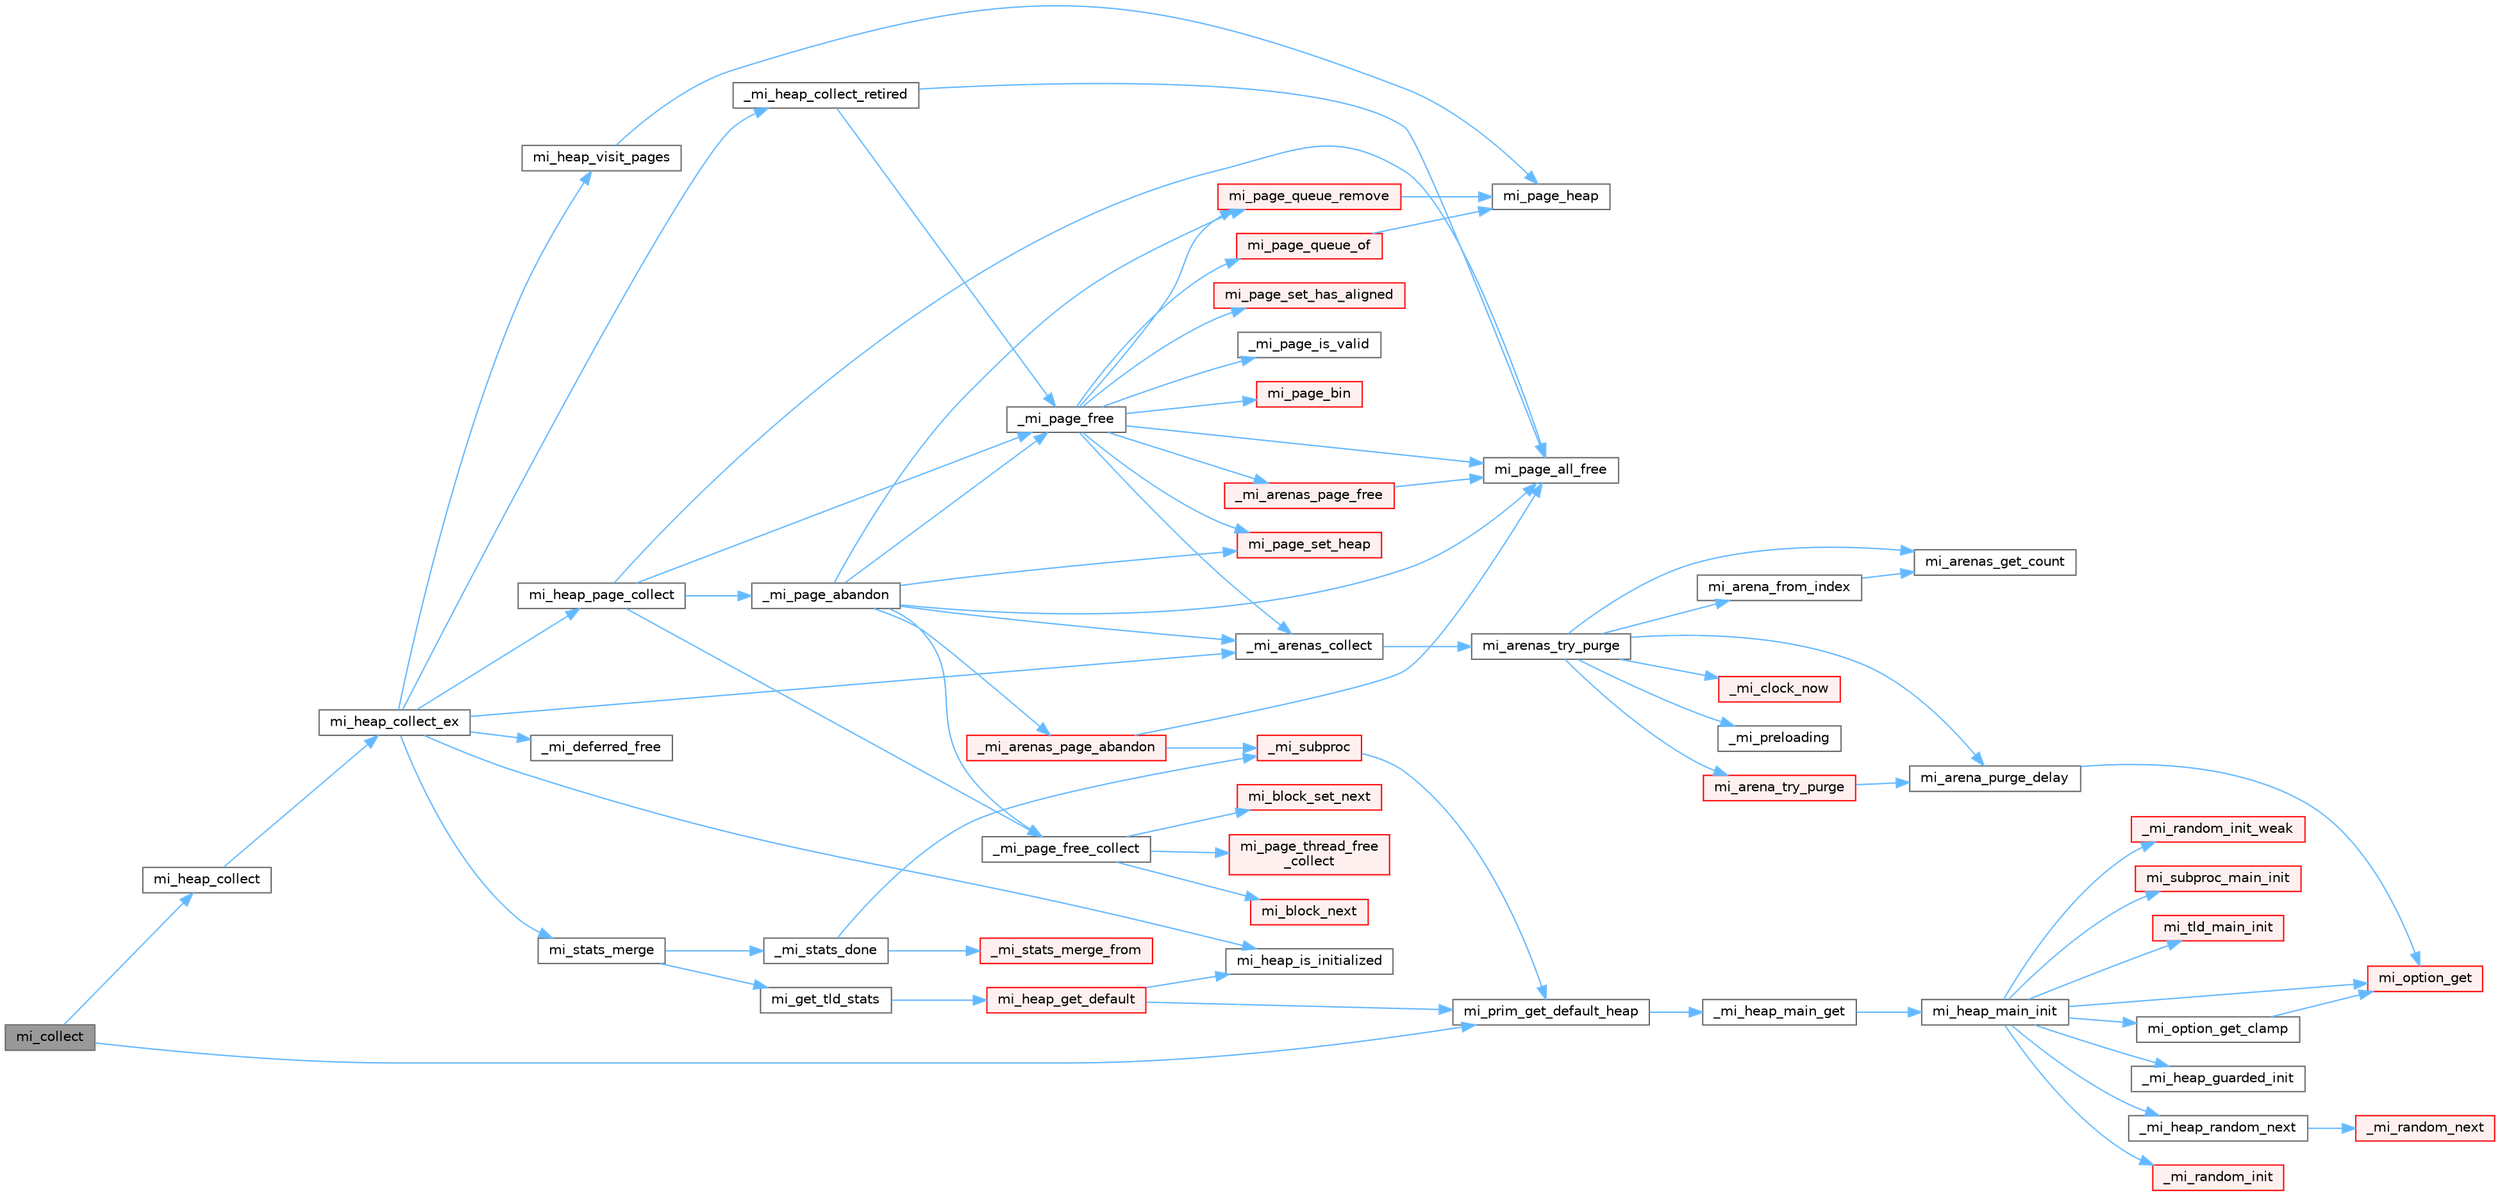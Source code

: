 digraph "mi_collect"
{
 // LATEX_PDF_SIZE
  bgcolor="transparent";
  edge [fontname=Helvetica,fontsize=10,labelfontname=Helvetica,labelfontsize=10];
  node [fontname=Helvetica,fontsize=10,shape=box,height=0.2,width=0.4];
  rankdir="LR";
  Node1 [id="Node000001",label="mi_collect",height=0.2,width=0.4,color="gray40", fillcolor="grey60", style="filled", fontcolor="black",tooltip=" "];
  Node1 -> Node2 [id="edge1_Node000001_Node000002",color="steelblue1",style="solid",tooltip=" "];
  Node2 [id="Node000002",label="mi_heap_collect",height=0.2,width=0.4,color="grey40", fillcolor="white", style="filled",URL="$group__heap.html#ga7922f7495cde30b1984d0e6072419298",tooltip="Release outstanding resources in a specific heap."];
  Node2 -> Node3 [id="edge2_Node000002_Node000003",color="steelblue1",style="solid",tooltip=" "];
  Node3 [id="Node000003",label="mi_heap_collect_ex",height=0.2,width=0.4,color="grey40", fillcolor="white", style="filled",URL="$heap_8c.html#a13231466662ebaf79b77c254d4c7f389",tooltip=" "];
  Node3 -> Node4 [id="edge3_Node000003_Node000004",color="steelblue1",style="solid",tooltip=" "];
  Node4 [id="Node000004",label="_mi_arenas_collect",height=0.2,width=0.4,color="grey40", fillcolor="white", style="filled",URL="$arena_8c.html#a6f7e5b0577ff900eb89e76701c43672f",tooltip=" "];
  Node4 -> Node5 [id="edge4_Node000004_Node000005",color="steelblue1",style="solid",tooltip=" "];
  Node5 [id="Node000005",label="mi_arenas_try_purge",height=0.2,width=0.4,color="grey40", fillcolor="white", style="filled",URL="$arena_8c.html#ac997f1c19808513c9d007b6d1877a349",tooltip=" "];
  Node5 -> Node6 [id="edge5_Node000005_Node000006",color="steelblue1",style="solid",tooltip=" "];
  Node6 [id="Node000006",label="_mi_clock_now",height=0.2,width=0.4,color="red", fillcolor="#FFF0F0", style="filled",URL="$stats_8c.html#a93c8529a1e3131fd656d6d3fa42198ee",tooltip=" "];
  Node5 -> Node9 [id="edge6_Node000005_Node000009",color="steelblue1",style="solid",tooltip=" "];
  Node9 [id="Node000009",label="_mi_preloading",height=0.2,width=0.4,color="grey40", fillcolor="white", style="filled",URL="$_e_a_s_t_l_2packages_2mimalloc_2src_2init_8c.html#a404be8b4c0576588270fde0b2a4d7832",tooltip=" "];
  Node5 -> Node10 [id="edge7_Node000005_Node000010",color="steelblue1",style="solid",tooltip=" "];
  Node10 [id="Node000010",label="mi_arena_from_index",height=0.2,width=0.4,color="grey40", fillcolor="white", style="filled",URL="$arena_8c.html#a36f786226917589e0170b8cc5a3b1422",tooltip=" "];
  Node10 -> Node11 [id="edge8_Node000010_Node000011",color="steelblue1",style="solid",tooltip=" "];
  Node11 [id="Node000011",label="mi_arenas_get_count",height=0.2,width=0.4,color="grey40", fillcolor="white", style="filled",URL="$arena_8c.html#a53b7d8b069c573f5648477176a595148",tooltip=" "];
  Node5 -> Node12 [id="edge9_Node000005_Node000012",color="steelblue1",style="solid",tooltip=" "];
  Node12 [id="Node000012",label="mi_arena_purge_delay",height=0.2,width=0.4,color="grey40", fillcolor="white", style="filled",URL="$arena_8c.html#abf54c4e28e45932723209cba84f05ce3",tooltip=" "];
  Node12 -> Node13 [id="edge10_Node000012_Node000013",color="steelblue1",style="solid",tooltip=" "];
  Node13 [id="Node000013",label="mi_option_get",height=0.2,width=0.4,color="red", fillcolor="#FFF0F0", style="filled",URL="$group__options.html#ga7e8af195cc81d3fa64ccf2662caa565a",tooltip=" "];
  Node5 -> Node47 [id="edge11_Node000005_Node000047",color="steelblue1",style="solid",tooltip=" "];
  Node47 [id="Node000047",label="mi_arena_try_purge",height=0.2,width=0.4,color="red", fillcolor="#FFF0F0", style="filled",URL="$arena_8c.html#a5b43de7eba76b5563dcf32a1dc823eed",tooltip=" "];
  Node47 -> Node12 [id="edge12_Node000047_Node000012",color="steelblue1",style="solid",tooltip=" "];
  Node5 -> Node11 [id="edge13_Node000005_Node000011",color="steelblue1",style="solid",tooltip=" "];
  Node3 -> Node132 [id="edge14_Node000003_Node000132",color="steelblue1",style="solid",tooltip=" "];
  Node132 [id="Node000132",label="_mi_deferred_free",height=0.2,width=0.4,color="grey40", fillcolor="white", style="filled",URL="$_e_a_s_t_l_2packages_2mimalloc_2include_2mimalloc_2internal_8h.html#aede81c520000cbb08ad669e096c94d51",tooltip=" "];
  Node3 -> Node133 [id="edge15_Node000003_Node000133",color="steelblue1",style="solid",tooltip=" "];
  Node133 [id="Node000133",label="_mi_heap_collect_retired",height=0.2,width=0.4,color="grey40", fillcolor="white", style="filled",URL="$page_8c.html#abc5253b4341c8d7eab888068e4f9b951",tooltip=" "];
  Node133 -> Node134 [id="edge16_Node000133_Node000134",color="steelblue1",style="solid",tooltip=" "];
  Node134 [id="Node000134",label="_mi_page_free",height=0.2,width=0.4,color="grey40", fillcolor="white", style="filled",URL="$page_8c.html#a1c5c78a8becee842d5b9444a2ee67a3b",tooltip=" "];
  Node134 -> Node4 [id="edge17_Node000134_Node000004",color="steelblue1",style="solid",tooltip=" "];
  Node134 -> Node135 [id="edge18_Node000134_Node000135",color="steelblue1",style="solid",tooltip=" "];
  Node135 [id="Node000135",label="_mi_arenas_page_free",height=0.2,width=0.4,color="red", fillcolor="#FFF0F0", style="filled",URL="$arena_8c.html#a5c704481ee56f6588f680987f4359d45",tooltip=" "];
  Node135 -> Node218 [id="edge19_Node000135_Node000218",color="steelblue1",style="solid",tooltip=" "];
  Node218 [id="Node000218",label="mi_page_all_free",height=0.2,width=0.4,color="grey40", fillcolor="white", style="filled",URL="$_e_a_s_t_l_2packages_2mimalloc_2include_2mimalloc_2internal_8h.html#adfd6d23350810ca36986ffbc5459c93d",tooltip=" "];
  Node134 -> Node228 [id="edge20_Node000134_Node000228",color="steelblue1",style="solid",tooltip=" "];
  Node228 [id="Node000228",label="_mi_page_is_valid",height=0.2,width=0.4,color="grey40", fillcolor="white", style="filled",URL="$_e_a_s_t_l_2packages_2mimalloc_2include_2mimalloc_2internal_8h.html#af1d572618734511626662f9f7befb8e9",tooltip=" "];
  Node134 -> Node218 [id="edge21_Node000134_Node000218",color="steelblue1",style="solid",tooltip=" "];
  Node134 -> Node229 [id="edge22_Node000134_Node000229",color="steelblue1",style="solid",tooltip=" "];
  Node229 [id="Node000229",label="mi_page_bin",height=0.2,width=0.4,color="red", fillcolor="#FFF0F0", style="filled",URL="$page-queue_8c.html#a9ffcf338faf74ed684dc0859345b4d6e",tooltip=" "];
  Node134 -> Node234 [id="edge23_Node000134_Node000234",color="steelblue1",style="solid",tooltip=" "];
  Node234 [id="Node000234",label="mi_page_queue_of",height=0.2,width=0.4,color="red", fillcolor="#FFF0F0", style="filled",URL="$page-queue_8c.html#a59942bb22e34833289b85a5c70d81f97",tooltip=" "];
  Node234 -> Node238 [id="edge24_Node000234_Node000238",color="steelblue1",style="solid",tooltip=" "];
  Node238 [id="Node000238",label="mi_page_heap",height=0.2,width=0.4,color="grey40", fillcolor="white", style="filled",URL="$_e_a_s_t_l_2packages_2mimalloc_2include_2mimalloc_2internal_8h.html#a35ba87308ac94f73791017e50d3ab4c7",tooltip=" "];
  Node134 -> Node239 [id="edge25_Node000134_Node000239",color="steelblue1",style="solid",tooltip=" "];
  Node239 [id="Node000239",label="mi_page_queue_remove",height=0.2,width=0.4,color="red", fillcolor="#FFF0F0", style="filled",URL="$page-queue_8c.html#a01485cfc5cb05536f09df6d4d386fd28",tooltip=" "];
  Node239 -> Node238 [id="edge26_Node000239_Node000238",color="steelblue1",style="solid",tooltip=" "];
  Node134 -> Node243 [id="edge27_Node000134_Node000243",color="steelblue1",style="solid",tooltip=" "];
  Node243 [id="Node000243",label="mi_page_set_has_aligned",height=0.2,width=0.4,color="red", fillcolor="#FFF0F0", style="filled",URL="$_e_a_s_t_l_2packages_2mimalloc_2include_2mimalloc_2internal_8h.html#a41000a967469e2e727f5f8670c8d37e1",tooltip=" "];
  Node134 -> Node244 [id="edge28_Node000134_Node000244",color="steelblue1",style="solid",tooltip=" "];
  Node244 [id="Node000244",label="mi_page_set_heap",height=0.2,width=0.4,color="red", fillcolor="#FFF0F0", style="filled",URL="$_e_a_s_t_l_2packages_2mimalloc_2include_2mimalloc_2internal_8h.html#a4f0664d2a3d9c81776a0f90311aef474",tooltip=" "];
  Node133 -> Node218 [id="edge29_Node000133_Node000218",color="steelblue1",style="solid",tooltip=" "];
  Node3 -> Node245 [id="edge30_Node000003_Node000245",color="steelblue1",style="solid",tooltip=" "];
  Node245 [id="Node000245",label="mi_heap_is_initialized",height=0.2,width=0.4,color="grey40", fillcolor="white", style="filled",URL="$_e_a_s_t_l_2packages_2mimalloc_2include_2mimalloc_2internal_8h.html#a320c7d8a15c57974d3b105558a2a55e6",tooltip=" "];
  Node3 -> Node246 [id="edge31_Node000003_Node000246",color="steelblue1",style="solid",tooltip=" "];
  Node246 [id="Node000246",label="mi_heap_page_collect",height=0.2,width=0.4,color="grey40", fillcolor="white", style="filled",URL="$heap_8c.html#a9873e3fab187aa9d658b87434ed8608c",tooltip=" "];
  Node246 -> Node247 [id="edge32_Node000246_Node000247",color="steelblue1",style="solid",tooltip=" "];
  Node247 [id="Node000247",label="_mi_page_abandon",height=0.2,width=0.4,color="grey40", fillcolor="white", style="filled",URL="$page_8c.html#a5659ebbee47f26d3a49e03e0c5f2da79",tooltip=" "];
  Node247 -> Node4 [id="edge33_Node000247_Node000004",color="steelblue1",style="solid",tooltip=" "];
  Node247 -> Node248 [id="edge34_Node000247_Node000248",color="steelblue1",style="solid",tooltip=" "];
  Node248 [id="Node000248",label="_mi_arenas_page_abandon",height=0.2,width=0.4,color="red", fillcolor="#FFF0F0", style="filled",URL="$arena_8c.html#a94794f8316131a0e247752751f30a059",tooltip=" "];
  Node248 -> Node251 [id="edge35_Node000248_Node000251",color="steelblue1",style="solid",tooltip=" "];
  Node251 [id="Node000251",label="_mi_subproc",height=0.2,width=0.4,color="red", fillcolor="#FFF0F0", style="filled",URL="$_e_a_s_t_l_2packages_2mimalloc_2src_2init_8c.html#ad7ba0b811f08490a3e64e9a7b3a03486",tooltip=" "];
  Node251 -> Node253 [id="edge36_Node000251_Node000253",color="steelblue1",style="solid",tooltip=" "];
  Node253 [id="Node000253",label="mi_prim_get_default_heap",height=0.2,width=0.4,color="grey40", fillcolor="white", style="filled",URL="$prim_8h.html#a986e62564728229db3ccecbd6e97fd98",tooltip=" "];
  Node253 -> Node254 [id="edge37_Node000253_Node000254",color="steelblue1",style="solid",tooltip=" "];
  Node254 [id="Node000254",label="_mi_heap_main_get",height=0.2,width=0.4,color="grey40", fillcolor="white", style="filled",URL="$_e_a_s_t_l_2packages_2mimalloc_2src_2init_8c.html#a1feeb4148fb048caf23361152895a55c",tooltip=" "];
  Node254 -> Node255 [id="edge38_Node000254_Node000255",color="steelblue1",style="solid",tooltip=" "];
  Node255 [id="Node000255",label="mi_heap_main_init",height=0.2,width=0.4,color="grey40", fillcolor="white", style="filled",URL="$_e_a_s_t_l_2packages_2mimalloc_2src_2init_8c.html#a5d8b12ae7942ecf3eb4e8ffd313a263a",tooltip=" "];
  Node255 -> Node256 [id="edge39_Node000255_Node000256",color="steelblue1",style="solid",tooltip=" "];
  Node256 [id="Node000256",label="_mi_heap_guarded_init",height=0.2,width=0.4,color="grey40", fillcolor="white", style="filled",URL="$_e_a_s_t_l_2packages_2mimalloc_2src_2init_8c.html#a70e3672a1e08dcb5e7e311d403693394",tooltip=" "];
  Node255 -> Node257 [id="edge40_Node000255_Node000257",color="steelblue1",style="solid",tooltip=" "];
  Node257 [id="Node000257",label="_mi_heap_random_next",height=0.2,width=0.4,color="grey40", fillcolor="white", style="filled",URL="$heap_8c.html#a68ddb5f2c595ea9d4e8d450342b4713c",tooltip=" "];
  Node257 -> Node258 [id="edge41_Node000257_Node000258",color="steelblue1",style="solid",tooltip=" "];
  Node258 [id="Node000258",label="_mi_random_next",height=0.2,width=0.4,color="red", fillcolor="#FFF0F0", style="filled",URL="$random_8c.html#ae7c0ab020aad85edd43240680cc4f76e",tooltip=" "];
  Node255 -> Node263 [id="edge42_Node000255_Node000263",color="steelblue1",style="solid",tooltip=" "];
  Node263 [id="Node000263",label="_mi_random_init",height=0.2,width=0.4,color="red", fillcolor="#FFF0F0", style="filled",URL="$random_8c.html#aca9dc8a900f1b727e326063778b2eee1",tooltip=" "];
  Node255 -> Node273 [id="edge43_Node000255_Node000273",color="steelblue1",style="solid",tooltip=" "];
  Node273 [id="Node000273",label="_mi_random_init_weak",height=0.2,width=0.4,color="red", fillcolor="#FFF0F0", style="filled",URL="$random_8c.html#a6bfdbdbf180aa56ff5697e0f2e3ca49a",tooltip=" "];
  Node255 -> Node13 [id="edge44_Node000255_Node000013",color="steelblue1",style="solid",tooltip=" "];
  Node255 -> Node205 [id="edge45_Node000255_Node000205",color="steelblue1",style="solid",tooltip=" "];
  Node205 [id="Node000205",label="mi_option_get_clamp",height=0.2,width=0.4,color="grey40", fillcolor="white", style="filled",URL="$group__options.html#ga96ad9c406338bd314cfe878cfc9bf723",tooltip=" "];
  Node205 -> Node13 [id="edge46_Node000205_Node000013",color="steelblue1",style="solid",tooltip=" "];
  Node255 -> Node274 [id="edge47_Node000255_Node000274",color="steelblue1",style="solid",tooltip=" "];
  Node274 [id="Node000274",label="mi_subproc_main_init",height=0.2,width=0.4,color="red", fillcolor="#FFF0F0", style="filled",URL="$_e_a_s_t_l_2packages_2mimalloc_2src_2init_8c.html#a51b6f4fa5d8cbde3881bf41e2a9d7a73",tooltip=" "];
  Node255 -> Node276 [id="edge48_Node000255_Node000276",color="steelblue1",style="solid",tooltip=" "];
  Node276 [id="Node000276",label="mi_tld_main_init",height=0.2,width=0.4,color="red", fillcolor="#FFF0F0", style="filled",URL="$_e_a_s_t_l_2packages_2mimalloc_2src_2init_8c.html#a5b314759773d0dc745240cdf90e7f1b0",tooltip=" "];
  Node248 -> Node218 [id="edge49_Node000248_Node000218",color="steelblue1",style="solid",tooltip=" "];
  Node247 -> Node134 [id="edge50_Node000247_Node000134",color="steelblue1",style="solid",tooltip=" "];
  Node247 -> Node284 [id="edge51_Node000247_Node000284",color="steelblue1",style="solid",tooltip=" "];
  Node284 [id="Node000284",label="_mi_page_free_collect",height=0.2,width=0.4,color="grey40", fillcolor="white", style="filled",URL="$page_8c.html#ae2b78e1e45e4ac3db8102e9d333d2972",tooltip=" "];
  Node284 -> Node285 [id="edge52_Node000284_Node000285",color="steelblue1",style="solid",tooltip=" "];
  Node285 [id="Node000285",label="mi_block_next",height=0.2,width=0.4,color="red", fillcolor="#FFF0F0", style="filled",URL="$_e_a_s_t_l_2packages_2mimalloc_2include_2mimalloc_2internal_8h.html#aaa5daf3a8b3db89666b6861cbb1e2f96",tooltip=" "];
  Node284 -> Node291 [id="edge53_Node000284_Node000291",color="steelblue1",style="solid",tooltip=" "];
  Node291 [id="Node000291",label="mi_block_set_next",height=0.2,width=0.4,color="red", fillcolor="#FFF0F0", style="filled",URL="$_e_a_s_t_l_2packages_2mimalloc_2include_2mimalloc_2internal_8h.html#ac7b440a922454c163ed1139aac9b946d",tooltip=" "];
  Node284 -> Node295 [id="edge54_Node000284_Node000295",color="steelblue1",style="solid",tooltip=" "];
  Node295 [id="Node000295",label="mi_page_thread_free\l_collect",height=0.2,width=0.4,color="red", fillcolor="#FFF0F0", style="filled",URL="$page_8c.html#a295cb69a2c761ab5f15f2defe7fb31fe",tooltip=" "];
  Node247 -> Node218 [id="edge55_Node000247_Node000218",color="steelblue1",style="solid",tooltip=" "];
  Node247 -> Node239 [id="edge56_Node000247_Node000239",color="steelblue1",style="solid",tooltip=" "];
  Node247 -> Node244 [id="edge57_Node000247_Node000244",color="steelblue1",style="solid",tooltip=" "];
  Node246 -> Node134 [id="edge58_Node000246_Node000134",color="steelblue1",style="solid",tooltip=" "];
  Node246 -> Node284 [id="edge59_Node000246_Node000284",color="steelblue1",style="solid",tooltip=" "];
  Node246 -> Node218 [id="edge60_Node000246_Node000218",color="steelblue1",style="solid",tooltip=" "];
  Node3 -> Node301 [id="edge61_Node000003_Node000301",color="steelblue1",style="solid",tooltip=" "];
  Node301 [id="Node000301",label="mi_heap_visit_pages",height=0.2,width=0.4,color="grey40", fillcolor="white", style="filled",URL="$heap_8c.html#aaf0ac2b53e4e2e6abcbbcd10faf21b11",tooltip=" "];
  Node301 -> Node238 [id="edge62_Node000301_Node000238",color="steelblue1",style="solid",tooltip=" "];
  Node3 -> Node302 [id="edge63_Node000003_Node000302",color="steelblue1",style="solid",tooltip=" "];
  Node302 [id="Node000302",label="mi_stats_merge",height=0.2,width=0.4,color="grey40", fillcolor="white", style="filled",URL="$group__extended.html#ga854b1de8cb067c7316286c28b2fcd3d1",tooltip="Merge thread local statistics with the main statistics and reset."];
  Node302 -> Node303 [id="edge64_Node000302_Node000303",color="steelblue1",style="solid",tooltip=" "];
  Node303 [id="Node000303",label="_mi_stats_done",height=0.2,width=0.4,color="grey40", fillcolor="white", style="filled",URL="$stats_8c.html#a9e3bc7b58618b64edab4ad29371b2163",tooltip=" "];
  Node303 -> Node304 [id="edge65_Node000303_Node000304",color="steelblue1",style="solid",tooltip=" "];
  Node304 [id="Node000304",label="_mi_stats_merge_from",height=0.2,width=0.4,color="red", fillcolor="#FFF0F0", style="filled",URL="$stats_8c.html#a92541ad4e6f15267c0c3630e5b693b1a",tooltip=" "];
  Node303 -> Node251 [id="edge66_Node000303_Node000251",color="steelblue1",style="solid",tooltip=" "];
  Node302 -> Node308 [id="edge67_Node000302_Node000308",color="steelblue1",style="solid",tooltip=" "];
  Node308 [id="Node000308",label="mi_get_tld_stats",height=0.2,width=0.4,color="grey40", fillcolor="white", style="filled",URL="$stats_8c.html#a0a1d15603c93612dc2c610ca37c433db",tooltip=" "];
  Node308 -> Node309 [id="edge68_Node000308_Node000309",color="steelblue1",style="solid",tooltip=" "];
  Node309 [id="Node000309",label="mi_heap_get_default",height=0.2,width=0.4,color="red", fillcolor="#FFF0F0", style="filled",URL="$group__heap.html#ga14c667a6e2c5d28762d8cb7d4e057909",tooltip=" "];
  Node309 -> Node245 [id="edge69_Node000309_Node000245",color="steelblue1",style="solid",tooltip=" "];
  Node309 -> Node253 [id="edge70_Node000309_Node000253",color="steelblue1",style="solid",tooltip=" "];
  Node1 -> Node253 [id="edge71_Node000001_Node000253",color="steelblue1",style="solid",tooltip=" "];
}
